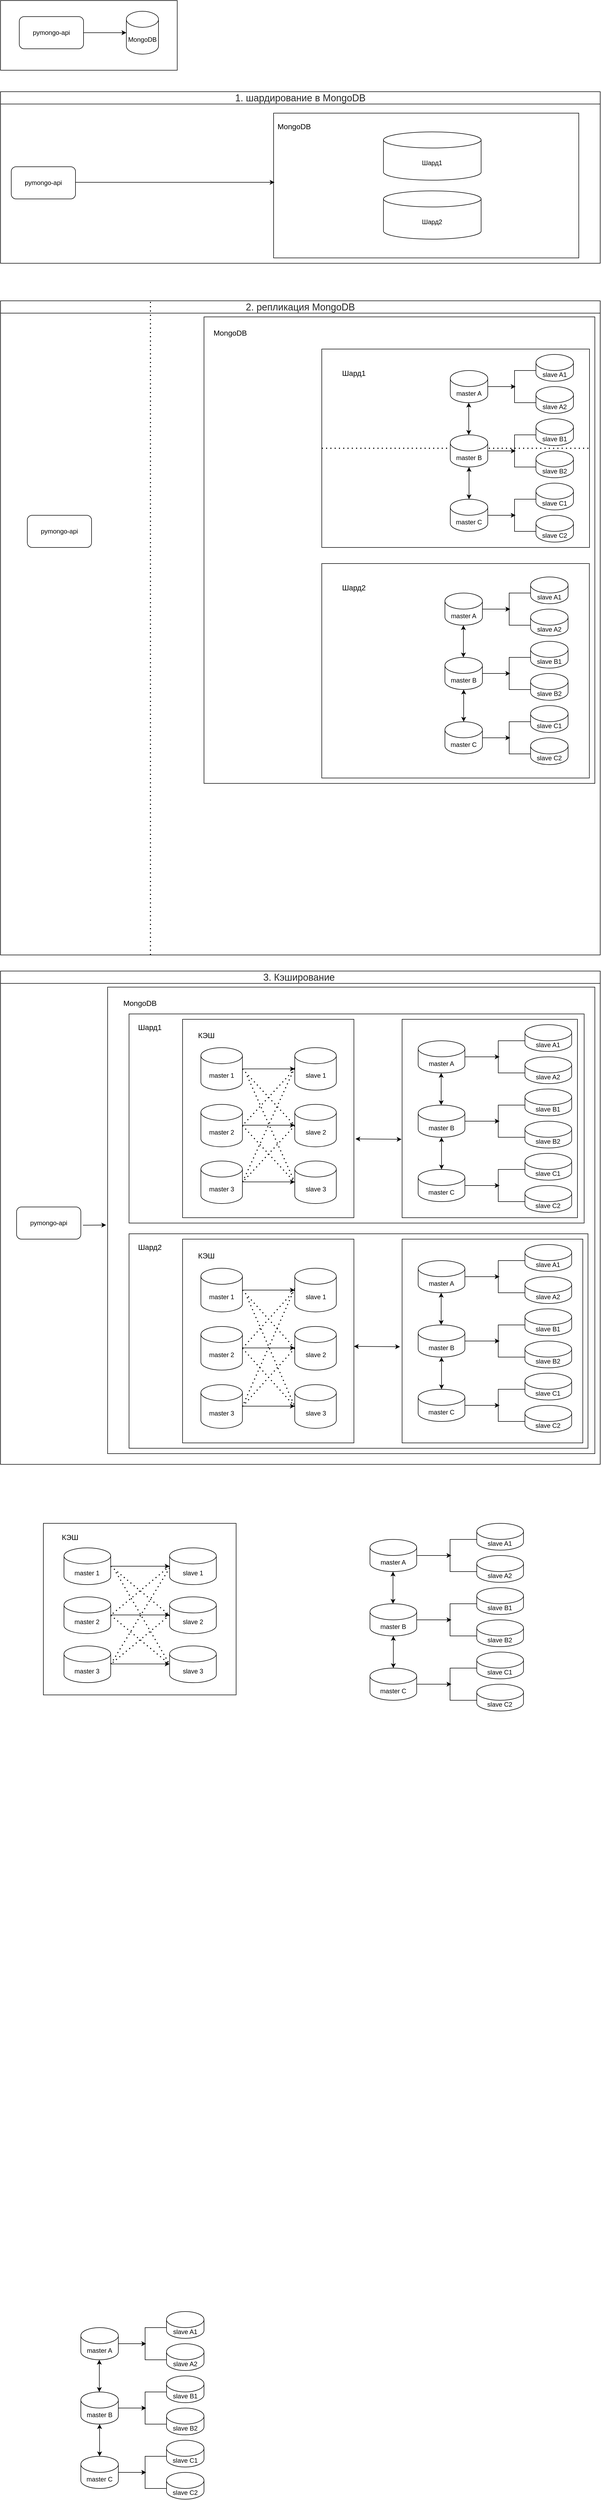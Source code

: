 <mxfile>
    <diagram name="Page-1" id="-H_mtQnk-PTXWXPvYvuk">
        <mxGraphModel dx="1626" dy="779" grid="1" gridSize="10" guides="1" tooltips="1" connect="1" arrows="1" fold="1" page="1" pageScale="1" pageWidth="1169" pageHeight="827" math="0" shadow="0">
            <root>
                <mxCell id="0"/>
                <mxCell id="1" parent="0"/>
                <mxCell id="5" value="" style="" vertex="1" parent="1">
                    <mxGeometry x="40" y="40" width="330" height="130" as="geometry">
                        <mxRectangle x="-200" y="40" width="50" height="40" as="alternateBounds"/>
                    </mxGeometry>
                </mxCell>
                <mxCell id="zA23MoTUsTF4_91t8viU-2" value="MongoDB" style="shape=cylinder3;whiteSpace=wrap;html=1;boundedLbl=1;backgroundOutline=1;size=15;" parent="5" vertex="1">
                    <mxGeometry x="235" y="20" width="60" height="80" as="geometry"/>
                </mxCell>
                <mxCell id="zA23MoTUsTF4_91t8viU-3" value="pymongo-api" style="rounded=1;whiteSpace=wrap;html=1;" parent="5" vertex="1">
                    <mxGeometry x="35" y="30" width="120" height="60" as="geometry"/>
                </mxCell>
                <mxCell id="zA23MoTUsTF4_91t8viU-4" style="edgeStyle=orthogonalEdgeStyle;rounded=0;orthogonalLoop=1;jettySize=auto;html=1;exitX=1;exitY=0.5;exitDx=0;exitDy=0;entryX=0;entryY=0.5;entryDx=0;entryDy=0;entryPerimeter=0;" parent="5" source="zA23MoTUsTF4_91t8viU-3" target="zA23MoTUsTF4_91t8viU-2" edge="1">
                    <mxGeometry relative="1" as="geometry"/>
                </mxCell>
                <mxCell id="41" value="&lt;span style=&quot;color: rgba(0, 0, 0, 0.85); font-family: &amp;quot;YS Text&amp;quot;, Arial, Helvetica, sans-serif; font-size: 18px; font-weight: 400; text-align: left; background-color: rgb(255, 255, 255);&quot;&gt;2. репликация MongoDB&lt;/span&gt;" style="swimlane;whiteSpace=wrap;html=1;fontSize=14;" vertex="1" parent="1">
                    <mxGeometry x="40" y="600" width="1120" height="1220" as="geometry">
                        <mxRectangle x="40" y="600" width="330" height="30" as="alternateBounds"/>
                    </mxGeometry>
                </mxCell>
                <mxCell id="42" value="pymongo-api" style="rounded=1;whiteSpace=wrap;html=1;" vertex="1" parent="41">
                    <mxGeometry x="50" y="400" width="120" height="60" as="geometry"/>
                </mxCell>
                <mxCell id="123" value="" style="" vertex="1" parent="41">
                    <mxGeometry x="380" y="30" width="730" height="870" as="geometry">
                        <mxRectangle x="260" y="10" width="50" height="40" as="alternateBounds"/>
                    </mxGeometry>
                </mxCell>
                <mxCell id="126" value="MongoDB" style="text;html=1;strokeColor=none;fillColor=none;align=center;verticalAlign=middle;whiteSpace=wrap;rounded=0;fontSize=14;" vertex="1" parent="123">
                    <mxGeometry x="9.73" y="10" width="77.87" height="40" as="geometry"/>
                </mxCell>
                <mxCell id="127" value="" style="endArrow=none;dashed=1;html=1;dashPattern=1 3;strokeWidth=2;fontSize=14;entryX=0.5;entryY=0;entryDx=0;entryDy=0;exitX=0.5;exitY=1;exitDx=0;exitDy=0;" edge="1" parent="123">
                    <mxGeometry width="50" height="50" relative="1" as="geometry">
                        <mxPoint x="-29.2" y="322.222" as="sourcePoint"/>
                        <mxPoint x="-29.2" y="322.222" as="targetPoint"/>
                    </mxGeometry>
                </mxCell>
                <mxCell id="45" value="" style="" vertex="1" collapsed="1" parent="123">
                    <mxGeometry x="220" y="60" width="500" height="370" as="geometry">
                        <mxRectangle x="480" y="680" width="200" height="200" as="alternateBounds"/>
                    </mxGeometry>
                </mxCell>
                <mxCell id="47" value="" style="endArrow=none;dashed=1;html=1;dashPattern=1 3;strokeWidth=2;fontSize=14;exitX=0;exitY=0.5;exitDx=0;exitDy=0;entryX=1;entryY=0.5;entryDx=0;entryDy=0;" edge="1" parent="123" source="45" target="45">
                    <mxGeometry width="50" height="50" relative="1" as="geometry">
                        <mxPoint x="170" y="-470" as="sourcePoint"/>
                        <mxPoint x="220" y="-520" as="targetPoint"/>
                    </mxGeometry>
                </mxCell>
                <mxCell id="100" value="" style="" vertex="1" collapsed="1" parent="123">
                    <mxGeometry x="220" y="460" width="499.73" height="400" as="geometry">
                        <mxRectangle x="480" y="680" width="200" height="200" as="alternateBounds"/>
                    </mxGeometry>
                </mxCell>
                <mxCell id="81" value="master A" style="shape=cylinder3;whiteSpace=wrap;html=1;boundedLbl=1;backgroundOutline=1;size=15;" vertex="1" parent="123">
                    <mxGeometry x="460" y="100" width="70" height="60" as="geometry"/>
                </mxCell>
                <mxCell id="82" value="master B" style="shape=cylinder3;whiteSpace=wrap;html=1;boundedLbl=1;backgroundOutline=1;size=15;" vertex="1" parent="123">
                    <mxGeometry x="460" y="220" width="70" height="60" as="geometry"/>
                </mxCell>
                <mxCell id="83" value="master C" style="shape=cylinder3;whiteSpace=wrap;html=1;boundedLbl=1;backgroundOutline=1;size=15;" vertex="1" parent="123">
                    <mxGeometry x="460" y="340" width="70" height="60" as="geometry"/>
                </mxCell>
                <mxCell id="84" value="" style="endArrow=classic;startArrow=classic;html=1;fontSize=14;entryX=0.5;entryY=1;entryDx=0;entryDy=0;entryPerimeter=0;" edge="1" parent="123" target="82">
                    <mxGeometry width="50" height="50" relative="1" as="geometry">
                        <mxPoint x="495" y="340" as="sourcePoint"/>
                        <mxPoint x="750" y="320" as="targetPoint"/>
                    </mxGeometry>
                </mxCell>
                <mxCell id="85" value="" style="endArrow=classic;startArrow=classic;html=1;fontSize=14;entryX=0.5;entryY=1;entryDx=0;entryDy=0;entryPerimeter=0;" edge="1" parent="123">
                    <mxGeometry width="50" height="50" relative="1" as="geometry">
                        <mxPoint x="494.5" y="220" as="sourcePoint"/>
                        <mxPoint x="494.5" y="160" as="targetPoint"/>
                    </mxGeometry>
                </mxCell>
                <mxCell id="86" value="slave A1" style="shape=cylinder3;whiteSpace=wrap;html=1;boundedLbl=1;backgroundOutline=1;size=15;" vertex="1" parent="123">
                    <mxGeometry x="620" y="70" width="70" height="50" as="geometry"/>
                </mxCell>
                <mxCell id="87" value="slave A2" style="shape=cylinder3;whiteSpace=wrap;html=1;boundedLbl=1;backgroundOutline=1;size=15;" vertex="1" parent="123">
                    <mxGeometry x="620" y="130" width="70" height="50" as="geometry"/>
                </mxCell>
                <mxCell id="88" value="" style="shape=partialRectangle;whiteSpace=wrap;html=1;bottom=1;right=1;left=1;top=0;fillColor=none;routingCenterX=-0.5;fontSize=14;direction=south;" vertex="1" parent="123">
                    <mxGeometry x="580" y="100" width="40" height="60" as="geometry"/>
                </mxCell>
                <mxCell id="89" value="" style="endArrow=classic;html=1;fontSize=14;exitX=1;exitY=0.5;exitDx=0;exitDy=0;exitPerimeter=0;entryX=0.5;entryY=0.95;entryDx=0;entryDy=0;entryPerimeter=0;" edge="1" parent="123" source="81" target="88">
                    <mxGeometry width="50" height="50" relative="1" as="geometry">
                        <mxPoint x="700" y="470" as="sourcePoint"/>
                        <mxPoint x="550" y="130" as="targetPoint"/>
                    </mxGeometry>
                </mxCell>
                <mxCell id="90" value="slave B1" style="shape=cylinder3;whiteSpace=wrap;html=1;boundedLbl=1;backgroundOutline=1;size=15;" vertex="1" parent="123">
                    <mxGeometry x="620" y="190" width="70" height="50" as="geometry"/>
                </mxCell>
                <mxCell id="91" value="slave B2" style="shape=cylinder3;whiteSpace=wrap;html=1;boundedLbl=1;backgroundOutline=1;size=15;" vertex="1" parent="123">
                    <mxGeometry x="620" y="250" width="70" height="50" as="geometry"/>
                </mxCell>
                <mxCell id="92" value="" style="shape=partialRectangle;whiteSpace=wrap;html=1;bottom=1;right=1;left=1;top=0;fillColor=none;routingCenterX=-0.5;fontSize=14;direction=south;" vertex="1" parent="123">
                    <mxGeometry x="580" y="220" width="40" height="60" as="geometry"/>
                </mxCell>
                <mxCell id="93" value="" style="endArrow=classic;html=1;fontSize=14;exitX=1;exitY=0.5;exitDx=0;exitDy=0;exitPerimeter=0;entryX=0.5;entryY=0.95;entryDx=0;entryDy=0;entryPerimeter=0;" edge="1" parent="123" target="92">
                    <mxGeometry width="50" height="50" relative="1" as="geometry">
                        <mxPoint x="530" y="250" as="sourcePoint"/>
                        <mxPoint x="550" y="250" as="targetPoint"/>
                    </mxGeometry>
                </mxCell>
                <mxCell id="94" value="slave C1" style="shape=cylinder3;whiteSpace=wrap;html=1;boundedLbl=1;backgroundOutline=1;size=15;" vertex="1" parent="123">
                    <mxGeometry x="620" y="310" width="70" height="50" as="geometry"/>
                </mxCell>
                <mxCell id="95" value="slave C2" style="shape=cylinder3;whiteSpace=wrap;html=1;boundedLbl=1;backgroundOutline=1;size=15;" vertex="1" parent="123">
                    <mxGeometry x="620" y="370" width="70" height="50" as="geometry"/>
                </mxCell>
                <mxCell id="96" value="" style="shape=partialRectangle;whiteSpace=wrap;html=1;bottom=1;right=1;left=1;top=0;fillColor=none;routingCenterX=-0.5;fontSize=14;direction=south;" vertex="1" parent="123">
                    <mxGeometry x="580" y="340" width="40" height="60" as="geometry"/>
                </mxCell>
                <mxCell id="97" value="" style="endArrow=classic;html=1;fontSize=14;exitX=1;exitY=0.5;exitDx=0;exitDy=0;exitPerimeter=0;entryX=0.5;entryY=0.95;entryDx=0;entryDy=0;entryPerimeter=0;" edge="1" parent="123" target="96">
                    <mxGeometry width="50" height="50" relative="1" as="geometry">
                        <mxPoint x="530" y="370" as="sourcePoint"/>
                        <mxPoint x="550" y="370" as="targetPoint"/>
                    </mxGeometry>
                </mxCell>
                <mxCell id="101" value="master A" style="shape=cylinder3;whiteSpace=wrap;html=1;boundedLbl=1;backgroundOutline=1;size=15;" vertex="1" parent="123">
                    <mxGeometry x="450" y="515" width="70" height="60" as="geometry"/>
                </mxCell>
                <mxCell id="109" value="" style="endArrow=classic;html=1;fontSize=14;exitX=1;exitY=0.5;exitDx=0;exitDy=0;exitPerimeter=0;entryX=0.5;entryY=0.95;entryDx=0;entryDy=0;entryPerimeter=0;" edge="1" parent="123" source="101" target="108">
                    <mxGeometry width="50" height="50" relative="1" as="geometry">
                        <mxPoint x="690" y="885" as="sourcePoint"/>
                        <mxPoint x="540" y="545" as="targetPoint"/>
                    </mxGeometry>
                </mxCell>
                <mxCell id="102" value="master B" style="shape=cylinder3;whiteSpace=wrap;html=1;boundedLbl=1;backgroundOutline=1;size=15;" vertex="1" parent="123">
                    <mxGeometry x="450" y="635" width="70" height="60" as="geometry"/>
                </mxCell>
                <mxCell id="103" value="master C" style="shape=cylinder3;whiteSpace=wrap;html=1;boundedLbl=1;backgroundOutline=1;size=15;" vertex="1" parent="123">
                    <mxGeometry x="450" y="755" width="70" height="60" as="geometry"/>
                </mxCell>
                <mxCell id="104" value="" style="endArrow=classic;startArrow=classic;html=1;fontSize=14;entryX=0.5;entryY=1;entryDx=0;entryDy=0;entryPerimeter=0;" edge="1" parent="123" target="102">
                    <mxGeometry width="50" height="50" relative="1" as="geometry">
                        <mxPoint x="485" y="755" as="sourcePoint"/>
                        <mxPoint x="740" y="735" as="targetPoint"/>
                    </mxGeometry>
                </mxCell>
                <mxCell id="105" value="" style="endArrow=classic;startArrow=classic;html=1;fontSize=14;entryX=0.5;entryY=1;entryDx=0;entryDy=0;entryPerimeter=0;" edge="1" parent="123">
                    <mxGeometry width="50" height="50" relative="1" as="geometry">
                        <mxPoint x="484.5" y="635" as="sourcePoint"/>
                        <mxPoint x="484.5" y="575" as="targetPoint"/>
                    </mxGeometry>
                </mxCell>
                <mxCell id="106" value="slave A1" style="shape=cylinder3;whiteSpace=wrap;html=1;boundedLbl=1;backgroundOutline=1;size=15;" vertex="1" parent="123">
                    <mxGeometry x="610" y="485" width="70" height="50" as="geometry"/>
                </mxCell>
                <mxCell id="107" value="slave A2" style="shape=cylinder3;whiteSpace=wrap;html=1;boundedLbl=1;backgroundOutline=1;size=15;" vertex="1" parent="123">
                    <mxGeometry x="610" y="545" width="70" height="50" as="geometry"/>
                </mxCell>
                <mxCell id="108" value="" style="shape=partialRectangle;whiteSpace=wrap;html=1;bottom=1;right=1;left=1;top=0;fillColor=none;routingCenterX=-0.5;fontSize=14;direction=south;" vertex="1" parent="123">
                    <mxGeometry x="570" y="515" width="40" height="60" as="geometry"/>
                </mxCell>
                <mxCell id="110" value="slave B1" style="shape=cylinder3;whiteSpace=wrap;html=1;boundedLbl=1;backgroundOutline=1;size=15;" vertex="1" parent="123">
                    <mxGeometry x="610" y="605" width="70" height="50" as="geometry"/>
                </mxCell>
                <mxCell id="111" value="slave B2" style="shape=cylinder3;whiteSpace=wrap;html=1;boundedLbl=1;backgroundOutline=1;size=15;" vertex="1" parent="123">
                    <mxGeometry x="610" y="665" width="70" height="50" as="geometry"/>
                </mxCell>
                <mxCell id="112" value="" style="shape=partialRectangle;whiteSpace=wrap;html=1;bottom=1;right=1;left=1;top=0;fillColor=none;routingCenterX=-0.5;fontSize=14;direction=south;" vertex="1" parent="123">
                    <mxGeometry x="570" y="635" width="40" height="60" as="geometry"/>
                </mxCell>
                <mxCell id="113" value="" style="endArrow=classic;html=1;fontSize=14;exitX=1;exitY=0.5;exitDx=0;exitDy=0;exitPerimeter=0;entryX=0.5;entryY=0.95;entryDx=0;entryDy=0;entryPerimeter=0;" edge="1" parent="123" target="112">
                    <mxGeometry width="50" height="50" relative="1" as="geometry">
                        <mxPoint x="520" y="665" as="sourcePoint"/>
                        <mxPoint x="540" y="665" as="targetPoint"/>
                    </mxGeometry>
                </mxCell>
                <mxCell id="114" value="slave C1" style="shape=cylinder3;whiteSpace=wrap;html=1;boundedLbl=1;backgroundOutline=1;size=15;" vertex="1" parent="123">
                    <mxGeometry x="610" y="725" width="70" height="50" as="geometry"/>
                </mxCell>
                <mxCell id="115" value="slave C2" style="shape=cylinder3;whiteSpace=wrap;html=1;boundedLbl=1;backgroundOutline=1;size=15;" vertex="1" parent="123">
                    <mxGeometry x="610" y="785" width="70" height="50" as="geometry"/>
                </mxCell>
                <mxCell id="116" value="" style="shape=partialRectangle;whiteSpace=wrap;html=1;bottom=1;right=1;left=1;top=0;fillColor=none;routingCenterX=-0.5;fontSize=14;direction=south;" vertex="1" parent="123">
                    <mxGeometry x="570" y="755" width="40" height="60" as="geometry"/>
                </mxCell>
                <mxCell id="117" value="" style="endArrow=classic;html=1;fontSize=14;exitX=1;exitY=0.5;exitDx=0;exitDy=0;exitPerimeter=0;entryX=0.5;entryY=0.95;entryDx=0;entryDy=0;entryPerimeter=0;" edge="1" parent="123" target="116">
                    <mxGeometry width="50" height="50" relative="1" as="geometry">
                        <mxPoint x="520" y="785" as="sourcePoint"/>
                        <mxPoint x="540" y="785" as="targetPoint"/>
                    </mxGeometry>
                </mxCell>
                <mxCell id="118" value="Шард2" style="text;html=1;strokeColor=none;fillColor=none;align=center;verticalAlign=middle;whiteSpace=wrap;rounded=0;fontSize=14;" vertex="1" parent="123">
                    <mxGeometry x="240" y="490" width="80" height="30" as="geometry"/>
                </mxCell>
                <mxCell id="98" value="Шард1" style="text;html=1;strokeColor=none;fillColor=none;align=center;verticalAlign=middle;whiteSpace=wrap;rounded=0;fontSize=14;" vertex="1" parent="123">
                    <mxGeometry x="240" y="90" width="80" height="30" as="geometry"/>
                </mxCell>
                <mxCell id="43" value="" style="endArrow=none;dashed=1;html=1;dashPattern=1 3;strokeWidth=2;fontSize=14;exitX=0.25;exitY=1;exitDx=0;exitDy=0;entryX=0.25;entryY=0;entryDx=0;entryDy=0;" edge="1" parent="1" source="41" target="41">
                    <mxGeometry width="50" height="50" relative="1" as="geometry">
                        <mxPoint x="560" y="610" as="sourcePoint"/>
                        <mxPoint x="610" y="560" as="targetPoint"/>
                    </mxGeometry>
                </mxCell>
                <mxCell id="48" value="master A" style="shape=cylinder3;whiteSpace=wrap;html=1;boundedLbl=1;backgroundOutline=1;size=15;" vertex="1" parent="1">
                    <mxGeometry x="190" y="4380" width="70" height="60" as="geometry"/>
                </mxCell>
                <mxCell id="49" value="master B" style="shape=cylinder3;whiteSpace=wrap;html=1;boundedLbl=1;backgroundOutline=1;size=15;" vertex="1" parent="1">
                    <mxGeometry x="190" y="4500" width="70" height="60" as="geometry"/>
                </mxCell>
                <mxCell id="50" value="master C" style="shape=cylinder3;whiteSpace=wrap;html=1;boundedLbl=1;backgroundOutline=1;size=15;" vertex="1" parent="1">
                    <mxGeometry x="190" y="4620" width="70" height="60" as="geometry"/>
                </mxCell>
                <mxCell id="51" value="" style="endArrow=classic;startArrow=classic;html=1;fontSize=14;entryX=0.5;entryY=1;entryDx=0;entryDy=0;entryPerimeter=0;" edge="1" parent="1" target="49">
                    <mxGeometry width="50" height="50" relative="1" as="geometry">
                        <mxPoint x="225" y="4620" as="sourcePoint"/>
                        <mxPoint x="480" y="4600" as="targetPoint"/>
                    </mxGeometry>
                </mxCell>
                <mxCell id="54" value="" style="endArrow=classic;startArrow=classic;html=1;fontSize=14;entryX=0.5;entryY=1;entryDx=0;entryDy=0;entryPerimeter=0;" edge="1" parent="1">
                    <mxGeometry width="50" height="50" relative="1" as="geometry">
                        <mxPoint x="224.5" y="4500" as="sourcePoint"/>
                        <mxPoint x="224.5" y="4440" as="targetPoint"/>
                    </mxGeometry>
                </mxCell>
                <mxCell id="55" value="slave A1" style="shape=cylinder3;whiteSpace=wrap;html=1;boundedLbl=1;backgroundOutline=1;size=15;" vertex="1" parent="1">
                    <mxGeometry x="350" y="4350" width="70" height="50" as="geometry"/>
                </mxCell>
                <mxCell id="57" value="slave A2" style="shape=cylinder3;whiteSpace=wrap;html=1;boundedLbl=1;backgroundOutline=1;size=15;" vertex="1" parent="1">
                    <mxGeometry x="350" y="4410" width="70" height="50" as="geometry"/>
                </mxCell>
                <mxCell id="65" value="" style="shape=partialRectangle;whiteSpace=wrap;html=1;bottom=1;right=1;left=1;top=0;fillColor=none;routingCenterX=-0.5;fontSize=14;direction=south;" vertex="1" parent="1">
                    <mxGeometry x="310" y="4380" width="40" height="60" as="geometry"/>
                </mxCell>
                <mxCell id="66" value="" style="endArrow=classic;html=1;fontSize=14;exitX=1;exitY=0.5;exitDx=0;exitDy=0;exitPerimeter=0;entryX=0.5;entryY=0.95;entryDx=0;entryDy=0;entryPerimeter=0;" edge="1" parent="1" source="48" target="65">
                    <mxGeometry width="50" height="50" relative="1" as="geometry">
                        <mxPoint x="430" y="4750" as="sourcePoint"/>
                        <mxPoint x="280" y="4410" as="targetPoint"/>
                    </mxGeometry>
                </mxCell>
                <mxCell id="73" value="slave B1" style="shape=cylinder3;whiteSpace=wrap;html=1;boundedLbl=1;backgroundOutline=1;size=15;" vertex="1" parent="1">
                    <mxGeometry x="350" y="4470" width="70" height="50" as="geometry"/>
                </mxCell>
                <mxCell id="74" value="slave B2" style="shape=cylinder3;whiteSpace=wrap;html=1;boundedLbl=1;backgroundOutline=1;size=15;" vertex="1" parent="1">
                    <mxGeometry x="350" y="4530" width="70" height="50" as="geometry"/>
                </mxCell>
                <mxCell id="75" value="" style="shape=partialRectangle;whiteSpace=wrap;html=1;bottom=1;right=1;left=1;top=0;fillColor=none;routingCenterX=-0.5;fontSize=14;direction=south;" vertex="1" parent="1">
                    <mxGeometry x="310" y="4500" width="40" height="60" as="geometry"/>
                </mxCell>
                <mxCell id="76" value="" style="endArrow=classic;html=1;fontSize=14;exitX=1;exitY=0.5;exitDx=0;exitDy=0;exitPerimeter=0;entryX=0.5;entryY=0.95;entryDx=0;entryDy=0;entryPerimeter=0;" edge="1" parent="1" target="75">
                    <mxGeometry width="50" height="50" relative="1" as="geometry">
                        <mxPoint x="260" y="4530" as="sourcePoint"/>
                        <mxPoint x="280" y="4530" as="targetPoint"/>
                    </mxGeometry>
                </mxCell>
                <mxCell id="77" value="slave C1" style="shape=cylinder3;whiteSpace=wrap;html=1;boundedLbl=1;backgroundOutline=1;size=15;" vertex="1" parent="1">
                    <mxGeometry x="350" y="4590" width="70" height="50" as="geometry"/>
                </mxCell>
                <mxCell id="78" value="slave C2" style="shape=cylinder3;whiteSpace=wrap;html=1;boundedLbl=1;backgroundOutline=1;size=15;" vertex="1" parent="1">
                    <mxGeometry x="350" y="4650" width="70" height="50" as="geometry"/>
                </mxCell>
                <mxCell id="79" value="" style="shape=partialRectangle;whiteSpace=wrap;html=1;bottom=1;right=1;left=1;top=0;fillColor=none;routingCenterX=-0.5;fontSize=14;direction=south;" vertex="1" parent="1">
                    <mxGeometry x="310" y="4620" width="40" height="60" as="geometry"/>
                </mxCell>
                <mxCell id="80" value="" style="endArrow=classic;html=1;fontSize=14;exitX=1;exitY=0.5;exitDx=0;exitDy=0;exitPerimeter=0;entryX=0.5;entryY=0.95;entryDx=0;entryDy=0;entryPerimeter=0;" edge="1" parent="1" target="79">
                    <mxGeometry width="50" height="50" relative="1" as="geometry">
                        <mxPoint x="260" y="4650" as="sourcePoint"/>
                        <mxPoint x="280" y="4650" as="targetPoint"/>
                    </mxGeometry>
                </mxCell>
                <mxCell id="121" value="&lt;span style=&quot;color: rgba(0, 0, 0, 0.85); font-family: &amp;quot;YS Text&amp;quot;, Arial, Helvetica, sans-serif; font-weight: 400; text-align: left; background-color: rgb(255, 255, 255);&quot;&gt;&lt;font style=&quot;font-size: 18px;&quot;&gt;1. шардирование в MongoDB&lt;/font&gt;&lt;/span&gt;" style="swimlane;whiteSpace=wrap;html=1;fontSize=14;" vertex="1" parent="1">
                    <mxGeometry x="40" y="210" width="1120" height="320" as="geometry">
                        <mxRectangle x="40" y="210" width="280" height="40" as="alternateBounds"/>
                    </mxGeometry>
                </mxCell>
                <mxCell id="120" value="" style="" vertex="1" parent="121">
                    <mxGeometry x="510" y="40" width="570" height="270" as="geometry">
                        <mxRectangle x="260" y="10" width="50" height="40" as="alternateBounds"/>
                    </mxGeometry>
                </mxCell>
                <mxCell id="27" value="Шард1" style="shape=cylinder3;whiteSpace=wrap;html=1;boundedLbl=1;backgroundOutline=1;size=15;" vertex="1" parent="120">
                    <mxGeometry x="205.2" y="35" width="182.4" height="90" as="geometry"/>
                </mxCell>
                <mxCell id="31" value="Шард2" style="shape=cylinder3;whiteSpace=wrap;html=1;boundedLbl=1;backgroundOutline=1;size=15;" vertex="1" parent="120">
                    <mxGeometry x="205.2" y="145" width="182.4" height="90" as="geometry"/>
                </mxCell>
                <mxCell id="39" value="MongoDB" style="text;html=1;strokeColor=none;fillColor=none;align=center;verticalAlign=middle;whiteSpace=wrap;rounded=0;fontSize=14;" vertex="1" parent="120">
                    <mxGeometry x="7.6" y="10" width="60.8" height="30" as="geometry"/>
                </mxCell>
                <mxCell id="38" value="" style="endArrow=none;dashed=1;html=1;dashPattern=1 3;strokeWidth=2;fontSize=14;entryX=0.5;entryY=0;entryDx=0;entryDy=0;exitX=0.5;exitY=1;exitDx=0;exitDy=0;" edge="1" parent="120">
                    <mxGeometry width="50" height="50" relative="1" as="geometry">
                        <mxPoint x="-22.8" y="100" as="sourcePoint"/>
                        <mxPoint x="-22.8" y="100" as="targetPoint"/>
                    </mxGeometry>
                </mxCell>
                <mxCell id="24" value="pymongo-api" style="rounded=1;whiteSpace=wrap;html=1;" vertex="1" parent="121">
                    <mxGeometry x="20" y="140" width="120" height="60" as="geometry"/>
                </mxCell>
                <mxCell id="36" value="" style="edgeStyle=none;html=1;entryX=0.003;entryY=0.478;entryDx=0;entryDy=0;entryPerimeter=0;" edge="1" parent="121" target="120">
                    <mxGeometry relative="1" as="geometry">
                        <mxPoint x="140" y="169" as="sourcePoint"/>
                        <mxPoint x="-60" y="220" as="targetPoint"/>
                    </mxGeometry>
                </mxCell>
                <mxCell id="910AtOY65dqWxyU9QAo8-127" value="&lt;span style=&quot;color: rgba(0, 0, 0, 0.85); font-family: &amp;quot;YS Text&amp;quot;, Arial, Helvetica, sans-serif; font-size: 18px; font-weight: 400; text-align: left; background-color: rgb(255, 255, 255);&quot;&gt;3. К&lt;/span&gt;&lt;span style=&quot;color: rgba(0, 0, 0, 0.85); font-family: &amp;quot;YS Text&amp;quot;, Arial, Helvetica, sans-serif; font-size: 18px; font-weight: 400; text-align: left; background-color: rgb(255, 255, 255);&quot;&gt;эширование&amp;nbsp;&lt;/span&gt;" style="swimlane;whiteSpace=wrap;html=1;fontSize=14;" vertex="1" parent="1">
                    <mxGeometry x="40" y="1850" width="1120" height="920" as="geometry">
                        <mxRectangle x="40" y="1850" width="330" height="30" as="alternateBounds"/>
                    </mxGeometry>
                </mxCell>
                <mxCell id="910AtOY65dqWxyU9QAo8-128" value="pymongo-api" style="rounded=1;whiteSpace=wrap;html=1;" vertex="1" parent="910AtOY65dqWxyU9QAo8-127">
                    <mxGeometry x="30" y="440" width="120" height="60" as="geometry"/>
                </mxCell>
                <mxCell id="910AtOY65dqWxyU9QAo8-129" value="" style="" vertex="1" parent="910AtOY65dqWxyU9QAo8-127">
                    <mxGeometry x="200" y="30" width="910" height="870" as="geometry">
                        <mxRectangle x="260" y="10" width="50" height="40" as="alternateBounds"/>
                    </mxGeometry>
                </mxCell>
                <mxCell id="910AtOY65dqWxyU9QAo8-130" value="MongoDB" style="text;html=1;strokeColor=none;fillColor=none;align=center;verticalAlign=middle;whiteSpace=wrap;rounded=0;fontSize=14;" vertex="1" parent="910AtOY65dqWxyU9QAo8-129">
                    <mxGeometry x="12.129" y="10" width="97.071" height="40" as="geometry"/>
                </mxCell>
                <mxCell id="910AtOY65dqWxyU9QAo8-133" value="" style="endArrow=none;dashed=1;html=1;dashPattern=1 3;strokeWidth=2;fontSize=14;exitX=0;exitY=0.5;exitDx=0;exitDy=0;entryX=1;entryY=0.5;entryDx=0;entryDy=0;" edge="1" parent="910AtOY65dqWxyU9QAo8-129" source="910AtOY65dqWxyU9QAo8-132" target="910AtOY65dqWxyU9QAo8-132">
                    <mxGeometry width="50" height="50" relative="1" as="geometry">
                        <mxPoint x="211.918" y="-470" as="sourcePoint"/>
                        <mxPoint x="274.247" y="-520" as="targetPoint"/>
                    </mxGeometry>
                </mxCell>
                <mxCell id="910AtOY65dqWxyU9QAo8-134" value="" style="" vertex="1" collapsed="1" parent="910AtOY65dqWxyU9QAo8-129">
                    <mxGeometry x="40" y="460" width="857.2" height="400" as="geometry">
                        <mxRectangle x="480" y="680" width="200" height="200" as="alternateBounds"/>
                    </mxGeometry>
                </mxCell>
                <mxCell id="910AtOY65dqWxyU9QAo8-189" value="" style="" vertex="1" collapsed="1" parent="910AtOY65dqWxyU9QAo8-129">
                    <mxGeometry x="40" y="50" width="850" height="390" as="geometry">
                        <mxRectangle x="480" y="680" width="200" height="200" as="alternateBounds"/>
                    </mxGeometry>
                </mxCell>
                <mxCell id="910AtOY65dqWxyU9QAo8-132" value="" style="" vertex="1" collapsed="1" parent="910AtOY65dqWxyU9QAo8-129">
                    <mxGeometry x="550" y="60" width="327.53" height="370" as="geometry">
                        <mxRectangle x="480" y="680" width="200" height="200" as="alternateBounds"/>
                    </mxGeometry>
                </mxCell>
                <mxCell id="910AtOY65dqWxyU9QAo8-208" value="master A" style="shape=cylinder3;whiteSpace=wrap;html=1;boundedLbl=1;backgroundOutline=1;size=15;" vertex="1" parent="910AtOY65dqWxyU9QAo8-129">
                    <mxGeometry x="579.999" y="100" width="87.26" height="60" as="geometry"/>
                </mxCell>
                <mxCell id="910AtOY65dqWxyU9QAo8-209" value="" style="endArrow=classic;html=1;fontSize=14;exitX=1;exitY=0.5;exitDx=0;exitDy=0;exitPerimeter=0;entryX=0.5;entryY=0.95;entryDx=0;entryDy=0;entryPerimeter=0;" edge="1" parent="910AtOY65dqWxyU9QAo8-129" source="910AtOY65dqWxyU9QAo8-208" target="910AtOY65dqWxyU9QAo8-216">
                    <mxGeometry width="50" height="50" relative="1" as="geometry">
                        <mxPoint x="639.177" y="-1400" as="sourcePoint"/>
                        <mxPoint x="452.191" y="-1740" as="targetPoint"/>
                    </mxGeometry>
                </mxCell>
                <mxCell id="910AtOY65dqWxyU9QAo8-210" value="master B" style="shape=cylinder3;whiteSpace=wrap;html=1;boundedLbl=1;backgroundOutline=1;size=15;" vertex="1" parent="910AtOY65dqWxyU9QAo8-129">
                    <mxGeometry x="579.999" y="220" width="87.26" height="60" as="geometry"/>
                </mxCell>
                <mxCell id="910AtOY65dqWxyU9QAo8-211" value="master C" style="shape=cylinder3;whiteSpace=wrap;html=1;boundedLbl=1;backgroundOutline=1;size=15;" vertex="1" parent="910AtOY65dqWxyU9QAo8-129">
                    <mxGeometry x="579.999" y="340" width="87.26" height="60" as="geometry"/>
                </mxCell>
                <mxCell id="910AtOY65dqWxyU9QAo8-212" value="" style="endArrow=classic;startArrow=classic;html=1;fontSize=14;entryX=0.5;entryY=1;entryDx=0;entryDy=0;entryPerimeter=0;" edge="1" parent="910AtOY65dqWxyU9QAo8-129" target="910AtOY65dqWxyU9QAo8-210">
                    <mxGeometry width="50" height="50" relative="1" as="geometry">
                        <mxPoint x="623.629" y="340" as="sourcePoint"/>
                        <mxPoint x="701.506" y="-1550" as="targetPoint"/>
                    </mxGeometry>
                </mxCell>
                <mxCell id="910AtOY65dqWxyU9QAo8-213" value="" style="endArrow=classic;startArrow=classic;html=1;fontSize=14;entryX=0.5;entryY=1;entryDx=0;entryDy=0;entryPerimeter=0;" edge="1" parent="910AtOY65dqWxyU9QAo8-129">
                    <mxGeometry width="50" height="50" relative="1" as="geometry">
                        <mxPoint x="623.006" y="220" as="sourcePoint"/>
                        <mxPoint x="623.006" y="160" as="targetPoint"/>
                    </mxGeometry>
                </mxCell>
                <mxCell id="910AtOY65dqWxyU9QAo8-214" value="slave A1" style="shape=cylinder3;whiteSpace=wrap;html=1;boundedLbl=1;backgroundOutline=1;size=15;" vertex="1" parent="910AtOY65dqWxyU9QAo8-129">
                    <mxGeometry x="779.451" y="70" width="87.26" height="50" as="geometry"/>
                </mxCell>
                <mxCell id="910AtOY65dqWxyU9QAo8-215" value="slave A2" style="shape=cylinder3;whiteSpace=wrap;html=1;boundedLbl=1;backgroundOutline=1;size=15;" vertex="1" parent="910AtOY65dqWxyU9QAo8-129">
                    <mxGeometry x="779.451" y="130" width="87.26" height="50" as="geometry"/>
                </mxCell>
                <mxCell id="910AtOY65dqWxyU9QAo8-216" value="" style="shape=partialRectangle;whiteSpace=wrap;html=1;bottom=1;right=1;left=1;top=0;fillColor=none;routingCenterX=-0.5;fontSize=14;direction=south;" vertex="1" parent="910AtOY65dqWxyU9QAo8-129">
                    <mxGeometry x="729.588" y="100" width="49.863" height="60" as="geometry"/>
                </mxCell>
                <mxCell id="910AtOY65dqWxyU9QAo8-217" value="slave B1" style="shape=cylinder3;whiteSpace=wrap;html=1;boundedLbl=1;backgroundOutline=1;size=15;" vertex="1" parent="910AtOY65dqWxyU9QAo8-129">
                    <mxGeometry x="779.451" y="190" width="87.26" height="50" as="geometry"/>
                </mxCell>
                <mxCell id="910AtOY65dqWxyU9QAo8-218" value="slave B2" style="shape=cylinder3;whiteSpace=wrap;html=1;boundedLbl=1;backgroundOutline=1;size=15;" vertex="1" parent="910AtOY65dqWxyU9QAo8-129">
                    <mxGeometry x="779.451" y="250" width="87.26" height="50" as="geometry"/>
                </mxCell>
                <mxCell id="910AtOY65dqWxyU9QAo8-219" value="" style="shape=partialRectangle;whiteSpace=wrap;html=1;bottom=1;right=1;left=1;top=0;fillColor=none;routingCenterX=-0.5;fontSize=14;direction=south;" vertex="1" parent="910AtOY65dqWxyU9QAo8-129">
                    <mxGeometry x="729.588" y="220" width="49.863" height="60" as="geometry"/>
                </mxCell>
                <mxCell id="910AtOY65dqWxyU9QAo8-220" value="" style="endArrow=classic;html=1;fontSize=14;exitX=1;exitY=0.5;exitDx=0;exitDy=0;exitPerimeter=0;entryX=0.5;entryY=0.95;entryDx=0;entryDy=0;entryPerimeter=0;" edge="1" parent="910AtOY65dqWxyU9QAo8-129" target="910AtOY65dqWxyU9QAo8-219">
                    <mxGeometry width="50" height="50" relative="1" as="geometry">
                        <mxPoint x="667.259" y="250" as="sourcePoint"/>
                        <mxPoint x="452.191" y="-1620" as="targetPoint"/>
                    </mxGeometry>
                </mxCell>
                <mxCell id="910AtOY65dqWxyU9QAo8-221" value="slave C1" style="shape=cylinder3;whiteSpace=wrap;html=1;boundedLbl=1;backgroundOutline=1;size=15;" vertex="1" parent="910AtOY65dqWxyU9QAo8-129">
                    <mxGeometry x="779.451" y="310" width="87.26" height="50" as="geometry"/>
                </mxCell>
                <mxCell id="910AtOY65dqWxyU9QAo8-222" value="slave C2" style="shape=cylinder3;whiteSpace=wrap;html=1;boundedLbl=1;backgroundOutline=1;size=15;" vertex="1" parent="910AtOY65dqWxyU9QAo8-129">
                    <mxGeometry x="779.451" y="370" width="87.26" height="50" as="geometry"/>
                </mxCell>
                <mxCell id="910AtOY65dqWxyU9QAo8-223" value="" style="shape=partialRectangle;whiteSpace=wrap;html=1;bottom=1;right=1;left=1;top=0;fillColor=none;routingCenterX=-0.5;fontSize=14;direction=south;" vertex="1" parent="910AtOY65dqWxyU9QAo8-129">
                    <mxGeometry x="729.588" y="340" width="49.863" height="60" as="geometry"/>
                </mxCell>
                <mxCell id="910AtOY65dqWxyU9QAo8-224" value="" style="endArrow=classic;html=1;fontSize=14;exitX=1;exitY=0.5;exitDx=0;exitDy=0;exitPerimeter=0;entryX=0.5;entryY=0.95;entryDx=0;entryDy=0;entryPerimeter=0;" edge="1" parent="910AtOY65dqWxyU9QAo8-129" target="910AtOY65dqWxyU9QAo8-223">
                    <mxGeometry width="50" height="50" relative="1" as="geometry">
                        <mxPoint x="667.259" y="370" as="sourcePoint"/>
                        <mxPoint x="452.191" y="-1500" as="targetPoint"/>
                    </mxGeometry>
                </mxCell>
                <mxCell id="910AtOY65dqWxyU9QAo8-228" value="" style="" vertex="1" collapsed="1" parent="910AtOY65dqWxyU9QAo8-129">
                    <mxGeometry x="550" y="470" width="337.53" height="380" as="geometry">
                        <mxRectangle x="480" y="680" width="200" height="200" as="alternateBounds"/>
                    </mxGeometry>
                </mxCell>
                <mxCell id="910AtOY65dqWxyU9QAo8-229" value="" style="endArrow=none;dashed=1;html=1;dashPattern=1 3;strokeWidth=2;fontSize=14;exitX=0;exitY=0.5;exitDx=0;exitDy=0;entryX=1;entryY=0.5;entryDx=0;entryDy=0;" edge="1" parent="910AtOY65dqWxyU9QAo8-129">
                    <mxGeometry width="50" height="50" relative="1" as="geometry">
                        <mxPoint x="698.765" y="655" as="sourcePoint"/>
                        <mxPoint x="698.765" y="655" as="targetPoint"/>
                    </mxGeometry>
                </mxCell>
                <mxCell id="910AtOY65dqWxyU9QAo8-230" value="master A" style="shape=cylinder3;whiteSpace=wrap;html=1;boundedLbl=1;backgroundOutline=1;size=15;" vertex="1" parent="910AtOY65dqWxyU9QAo8-129">
                    <mxGeometry x="579.999" y="510" width="87.26" height="60" as="geometry"/>
                </mxCell>
                <mxCell id="910AtOY65dqWxyU9QAo8-231" value="" style="endArrow=classic;html=1;fontSize=14;exitX=1;exitY=0.5;exitDx=0;exitDy=0;exitPerimeter=0;entryX=0.5;entryY=0.95;entryDx=0;entryDy=0;entryPerimeter=0;" edge="1" parent="910AtOY65dqWxyU9QAo8-129" source="910AtOY65dqWxyU9QAo8-230" target="910AtOY65dqWxyU9QAo8-238">
                    <mxGeometry width="50" height="50" relative="1" as="geometry">
                        <mxPoint x="399.177" y="-2870" as="sourcePoint"/>
                        <mxPoint x="212.191" y="-3210" as="targetPoint"/>
                    </mxGeometry>
                </mxCell>
                <mxCell id="910AtOY65dqWxyU9QAo8-232" value="master B" style="shape=cylinder3;whiteSpace=wrap;html=1;boundedLbl=1;backgroundOutline=1;size=15;" vertex="1" parent="910AtOY65dqWxyU9QAo8-129">
                    <mxGeometry x="579.999" y="630" width="87.26" height="60" as="geometry"/>
                </mxCell>
                <mxCell id="910AtOY65dqWxyU9QAo8-233" value="master C" style="shape=cylinder3;whiteSpace=wrap;html=1;boundedLbl=1;backgroundOutline=1;size=15;" vertex="1" parent="910AtOY65dqWxyU9QAo8-129">
                    <mxGeometry x="579.999" y="750" width="87.26" height="60" as="geometry"/>
                </mxCell>
                <mxCell id="910AtOY65dqWxyU9QAo8-234" value="" style="endArrow=classic;startArrow=classic;html=1;fontSize=14;entryX=0.5;entryY=1;entryDx=0;entryDy=0;entryPerimeter=0;" edge="1" parent="910AtOY65dqWxyU9QAo8-129" target="910AtOY65dqWxyU9QAo8-232">
                    <mxGeometry width="50" height="50" relative="1" as="geometry">
                        <mxPoint x="623.629" y="750" as="sourcePoint"/>
                        <mxPoint x="461.506" y="-3020" as="targetPoint"/>
                    </mxGeometry>
                </mxCell>
                <mxCell id="910AtOY65dqWxyU9QAo8-235" value="" style="endArrow=classic;startArrow=classic;html=1;fontSize=14;entryX=0.5;entryY=1;entryDx=0;entryDy=0;entryPerimeter=0;" edge="1" parent="910AtOY65dqWxyU9QAo8-129">
                    <mxGeometry width="50" height="50" relative="1" as="geometry">
                        <mxPoint x="623.006" y="630" as="sourcePoint"/>
                        <mxPoint x="623.006" y="570" as="targetPoint"/>
                    </mxGeometry>
                </mxCell>
                <mxCell id="910AtOY65dqWxyU9QAo8-236" value="slave A1" style="shape=cylinder3;whiteSpace=wrap;html=1;boundedLbl=1;backgroundOutline=1;size=15;" vertex="1" parent="910AtOY65dqWxyU9QAo8-129">
                    <mxGeometry x="779.451" y="480" width="87.26" height="50" as="geometry"/>
                </mxCell>
                <mxCell id="910AtOY65dqWxyU9QAo8-237" value="slave A2" style="shape=cylinder3;whiteSpace=wrap;html=1;boundedLbl=1;backgroundOutline=1;size=15;" vertex="1" parent="910AtOY65dqWxyU9QAo8-129">
                    <mxGeometry x="779.451" y="540" width="87.26" height="50" as="geometry"/>
                </mxCell>
                <mxCell id="910AtOY65dqWxyU9QAo8-238" value="" style="shape=partialRectangle;whiteSpace=wrap;html=1;bottom=1;right=1;left=1;top=0;fillColor=none;routingCenterX=-0.5;fontSize=14;direction=south;" vertex="1" parent="910AtOY65dqWxyU9QAo8-129">
                    <mxGeometry x="729.588" y="510" width="49.863" height="60" as="geometry"/>
                </mxCell>
                <mxCell id="910AtOY65dqWxyU9QAo8-239" value="slave B1" style="shape=cylinder3;whiteSpace=wrap;html=1;boundedLbl=1;backgroundOutline=1;size=15;" vertex="1" parent="910AtOY65dqWxyU9QAo8-129">
                    <mxGeometry x="779.451" y="600" width="87.26" height="50" as="geometry"/>
                </mxCell>
                <mxCell id="910AtOY65dqWxyU9QAo8-240" value="slave B2" style="shape=cylinder3;whiteSpace=wrap;html=1;boundedLbl=1;backgroundOutline=1;size=15;" vertex="1" parent="910AtOY65dqWxyU9QAo8-129">
                    <mxGeometry x="779.451" y="660" width="87.26" height="50" as="geometry"/>
                </mxCell>
                <mxCell id="910AtOY65dqWxyU9QAo8-241" value="" style="shape=partialRectangle;whiteSpace=wrap;html=1;bottom=1;right=1;left=1;top=0;fillColor=none;routingCenterX=-0.5;fontSize=14;direction=south;" vertex="1" parent="910AtOY65dqWxyU9QAo8-129">
                    <mxGeometry x="729.588" y="630" width="49.863" height="60" as="geometry"/>
                </mxCell>
                <mxCell id="910AtOY65dqWxyU9QAo8-242" value="" style="endArrow=classic;html=1;fontSize=14;exitX=1;exitY=0.5;exitDx=0;exitDy=0;exitPerimeter=0;entryX=0.5;entryY=0.95;entryDx=0;entryDy=0;entryPerimeter=0;" edge="1" parent="910AtOY65dqWxyU9QAo8-129" target="910AtOY65dqWxyU9QAo8-241">
                    <mxGeometry width="50" height="50" relative="1" as="geometry">
                        <mxPoint x="667.259" y="660" as="sourcePoint"/>
                        <mxPoint x="212.191" y="-3090" as="targetPoint"/>
                    </mxGeometry>
                </mxCell>
                <mxCell id="910AtOY65dqWxyU9QAo8-243" value="slave C1" style="shape=cylinder3;whiteSpace=wrap;html=1;boundedLbl=1;backgroundOutline=1;size=15;" vertex="1" parent="910AtOY65dqWxyU9QAo8-129">
                    <mxGeometry x="779.451" y="720" width="87.26" height="50" as="geometry"/>
                </mxCell>
                <mxCell id="910AtOY65dqWxyU9QAo8-244" value="slave C2" style="shape=cylinder3;whiteSpace=wrap;html=1;boundedLbl=1;backgroundOutline=1;size=15;" vertex="1" parent="910AtOY65dqWxyU9QAo8-129">
                    <mxGeometry x="779.451" y="780" width="87.26" height="50" as="geometry"/>
                </mxCell>
                <mxCell id="910AtOY65dqWxyU9QAo8-245" value="" style="shape=partialRectangle;whiteSpace=wrap;html=1;bottom=1;right=1;left=1;top=0;fillColor=none;routingCenterX=-0.5;fontSize=14;direction=south;" vertex="1" parent="910AtOY65dqWxyU9QAo8-129">
                    <mxGeometry x="729.588" y="750" width="49.863" height="60" as="geometry"/>
                </mxCell>
                <mxCell id="910AtOY65dqWxyU9QAo8-246" value="" style="endArrow=classic;html=1;fontSize=14;exitX=1;exitY=0.5;exitDx=0;exitDy=0;exitPerimeter=0;entryX=0.5;entryY=0.95;entryDx=0;entryDy=0;entryPerimeter=0;" edge="1" parent="910AtOY65dqWxyU9QAo8-129" target="910AtOY65dqWxyU9QAo8-245">
                    <mxGeometry width="50" height="50" relative="1" as="geometry">
                        <mxPoint x="667.259" y="780" as="sourcePoint"/>
                        <mxPoint x="212.191" y="-2970" as="targetPoint"/>
                    </mxGeometry>
                </mxCell>
                <mxCell id="910AtOY65dqWxyU9QAo8-247" value="" style="" vertex="1" parent="910AtOY65dqWxyU9QAo8-129">
                    <mxGeometry x="140" y="470" width="320" height="380" as="geometry"/>
                </mxCell>
                <mxCell id="910AtOY65dqWxyU9QAo8-248" value="master 1" style="shape=cylinder3;whiteSpace=wrap;html=1;boundedLbl=1;backgroundOutline=1;size=15;" vertex="1" parent="910AtOY65dqWxyU9QAo8-247">
                    <mxGeometry x="34.212" y="54.286" width="77.565" height="81.429" as="geometry"/>
                </mxCell>
                <mxCell id="910AtOY65dqWxyU9QAo8-249" value="master 2" style="shape=cylinder3;whiteSpace=wrap;html=1;boundedLbl=1;backgroundOutline=1;size=15;" vertex="1" parent="910AtOY65dqWxyU9QAo8-247">
                    <mxGeometry x="34.212" y="162.857" width="77.565" height="81.429" as="geometry"/>
                </mxCell>
                <mxCell id="910AtOY65dqWxyU9QAo8-250" value="master 3" style="shape=cylinder3;whiteSpace=wrap;html=1;boundedLbl=1;backgroundOutline=1;size=15;" vertex="1" parent="910AtOY65dqWxyU9QAo8-247">
                    <mxGeometry x="34.212" y="271.429" width="77.565" height="81.429" as="geometry"/>
                </mxCell>
                <mxCell id="910AtOY65dqWxyU9QAo8-251" value="slave 1" style="shape=cylinder3;whiteSpace=wrap;html=1;boundedLbl=1;backgroundOutline=1;size=15;" vertex="1" parent="910AtOY65dqWxyU9QAo8-247">
                    <mxGeometry x="209.555" y="54.286" width="77.565" height="81.429" as="geometry"/>
                </mxCell>
                <mxCell id="910AtOY65dqWxyU9QAo8-252" value="slave 2" style="shape=cylinder3;whiteSpace=wrap;html=1;boundedLbl=1;backgroundOutline=1;size=15;" vertex="1" parent="910AtOY65dqWxyU9QAo8-247">
                    <mxGeometry x="209.555" y="162.857" width="77.565" height="81.429" as="geometry"/>
                </mxCell>
                <mxCell id="910AtOY65dqWxyU9QAo8-253" value="slave 3" style="shape=cylinder3;whiteSpace=wrap;html=1;boundedLbl=1;backgroundOutline=1;size=15;" vertex="1" parent="910AtOY65dqWxyU9QAo8-247">
                    <mxGeometry x="209.555" y="271.429" width="77.565" height="81.429" as="geometry"/>
                </mxCell>
                <mxCell id="910AtOY65dqWxyU9QAo8-254" value="" style="endArrow=classic;html=1;fontSize=18;exitX=1;exitY=0.5;exitDx=0;exitDy=0;exitPerimeter=0;entryX=0;entryY=0.5;entryDx=0;entryDy=0;entryPerimeter=0;" edge="1" parent="910AtOY65dqWxyU9QAo8-247" source="910AtOY65dqWxyU9QAo8-248" target="910AtOY65dqWxyU9QAo8-251">
                    <mxGeometry width="50" height="50" relative="1" as="geometry">
                        <mxPoint x="102.889" y="-67.857" as="sourcePoint"/>
                        <mxPoint x="147.333" y="-135.714" as="targetPoint"/>
                    </mxGeometry>
                </mxCell>
                <mxCell id="910AtOY65dqWxyU9QAo8-255" value="" style="endArrow=classic;html=1;fontSize=18;exitX=1;exitY=0.5;exitDx=0;exitDy=0;exitPerimeter=0;entryX=0;entryY=0.5;entryDx=0;entryDy=0;entryPerimeter=0;" edge="1" parent="910AtOY65dqWxyU9QAo8-247">
                    <mxGeometry width="50" height="50" relative="1" as="geometry">
                        <mxPoint x="111.777" y="202.893" as="sourcePoint"/>
                        <mxPoint x="209.555" y="202.893" as="targetPoint"/>
                        <Array as="points">
                            <mxPoint x="156.222" y="202.893"/>
                        </Array>
                    </mxGeometry>
                </mxCell>
                <mxCell id="910AtOY65dqWxyU9QAo8-256" value="" style="endArrow=classic;html=1;fontSize=18;exitX=1;exitY=0.5;exitDx=0;exitDy=0;exitPerimeter=0;entryX=0;entryY=0.5;entryDx=0;entryDy=0;entryPerimeter=0;" edge="1" parent="910AtOY65dqWxyU9QAo8-247">
                    <mxGeometry width="50" height="50" relative="1" as="geometry">
                        <mxPoint x="111.777" y="311.464" as="sourcePoint"/>
                        <mxPoint x="209.555" y="311.464" as="targetPoint"/>
                        <Array as="points">
                            <mxPoint x="156.222" y="311.464"/>
                        </Array>
                    </mxGeometry>
                </mxCell>
                <mxCell id="910AtOY65dqWxyU9QAo8-257" value="" style="endArrow=none;dashed=1;html=1;dashPattern=1 3;strokeWidth=2;fontSize=18;exitX=1;exitY=0.5;exitDx=0;exitDy=0;exitPerimeter=0;entryX=0;entryY=0.5;entryDx=0;entryDy=0;entryPerimeter=0;" edge="1" parent="910AtOY65dqWxyU9QAo8-247" source="910AtOY65dqWxyU9QAo8-248" target="910AtOY65dqWxyU9QAo8-252">
                    <mxGeometry width="50" height="50" relative="1" as="geometry">
                        <mxPoint x="102.889" y="-67.857" as="sourcePoint"/>
                        <mxPoint x="147.333" y="-135.714" as="targetPoint"/>
                    </mxGeometry>
                </mxCell>
                <mxCell id="910AtOY65dqWxyU9QAo8-258" value="" style="endArrow=none;dashed=1;html=1;dashPattern=1 3;strokeWidth=2;fontSize=18;exitX=1;exitY=0.5;exitDx=0;exitDy=0;exitPerimeter=0;entryX=0;entryY=0.5;entryDx=0;entryDy=0;entryPerimeter=0;" edge="1" parent="910AtOY65dqWxyU9QAo8-247" target="910AtOY65dqWxyU9QAo8-253">
                    <mxGeometry width="50" height="50" relative="1" as="geometry">
                        <mxPoint x="120.666" y="108.571" as="sourcePoint"/>
                        <mxPoint x="218.443" y="217.143" as="targetPoint"/>
                    </mxGeometry>
                </mxCell>
                <mxCell id="910AtOY65dqWxyU9QAo8-259" value="" style="endArrow=none;dashed=1;html=1;dashPattern=1 3;strokeWidth=2;fontSize=18;exitX=1;exitY=0.5;exitDx=0;exitDy=0;exitPerimeter=0;entryX=0;entryY=0.5;entryDx=0;entryDy=0;entryPerimeter=0;" edge="1" parent="910AtOY65dqWxyU9QAo8-247">
                    <mxGeometry width="50" height="50" relative="1" as="geometry">
                        <mxPoint x="111.777" y="203.571" as="sourcePoint"/>
                        <mxPoint x="209.555" y="312.143" as="targetPoint"/>
                    </mxGeometry>
                </mxCell>
                <mxCell id="910AtOY65dqWxyU9QAo8-260" value="" style="endArrow=none;dashed=1;html=1;dashPattern=1 3;strokeWidth=2;fontSize=18;exitX=1;exitY=0.5;exitDx=0;exitDy=0;exitPerimeter=0;entryX=1;entryY=0.5;entryDx=0;entryDy=0;entryPerimeter=0;" edge="1" parent="910AtOY65dqWxyU9QAo8-247" target="910AtOY65dqWxyU9QAo8-249">
                    <mxGeometry width="50" height="50" relative="1" as="geometry">
                        <mxPoint x="209.555" y="95" as="sourcePoint"/>
                        <mxPoint x="307.332" y="203.571" as="targetPoint"/>
                    </mxGeometry>
                </mxCell>
                <mxCell id="910AtOY65dqWxyU9QAo8-261" value="" style="endArrow=none;dashed=1;html=1;dashPattern=1 3;strokeWidth=2;fontSize=18;exitX=1;exitY=0.5;exitDx=0;exitDy=0;exitPerimeter=0;entryX=1;entryY=0.5;entryDx=0;entryDy=0;entryPerimeter=0;" edge="1" parent="910AtOY65dqWxyU9QAo8-247">
                    <mxGeometry width="50" height="50" relative="1" as="geometry">
                        <mxPoint x="209.555" y="203.571" as="sourcePoint"/>
                        <mxPoint x="111.777" y="312.143" as="targetPoint"/>
                    </mxGeometry>
                </mxCell>
                <mxCell id="910AtOY65dqWxyU9QAo8-262" value="" style="endArrow=none;dashed=1;html=1;dashPattern=1 3;strokeWidth=2;fontSize=18;exitX=0;exitY=0;exitDx=0;exitDy=37.5;exitPerimeter=0;" edge="1" parent="910AtOY65dqWxyU9QAo8-247" source="910AtOY65dqWxyU9QAo8-251">
                    <mxGeometry width="50" height="50" relative="1" as="geometry">
                        <mxPoint x="227.333" y="122.143" as="sourcePoint"/>
                        <mxPoint x="111.778" y="312.143" as="targetPoint"/>
                    </mxGeometry>
                </mxCell>
                <mxCell id="910AtOY65dqWxyU9QAo8-263" value="&lt;font style=&quot;font-size: 14px;&quot;&gt;КЭШ&lt;/font&gt;" style="text;html=1;strokeColor=none;fillColor=none;align=center;verticalAlign=middle;whiteSpace=wrap;rounded=0;fontSize=18;" vertex="1" parent="910AtOY65dqWxyU9QAo8-247">
                    <mxGeometry x="17.778" y="11.875" width="53.333" height="35.625" as="geometry"/>
                </mxCell>
                <mxCell id="910AtOY65dqWxyU9QAo8-264" value="" style="" vertex="1" parent="910AtOY65dqWxyU9QAo8-129">
                    <mxGeometry x="140" y="60" width="320" height="370" as="geometry"/>
                </mxCell>
                <mxCell id="910AtOY65dqWxyU9QAo8-265" value="master 1" style="shape=cylinder3;whiteSpace=wrap;html=1;boundedLbl=1;backgroundOutline=1;size=15;" vertex="1" parent="910AtOY65dqWxyU9QAo8-264">
                    <mxGeometry x="34.212" y="52.857" width="77.565" height="79.286" as="geometry"/>
                </mxCell>
                <mxCell id="910AtOY65dqWxyU9QAo8-266" value="master 2" style="shape=cylinder3;whiteSpace=wrap;html=1;boundedLbl=1;backgroundOutline=1;size=15;" vertex="1" parent="910AtOY65dqWxyU9QAo8-264">
                    <mxGeometry x="34.212" y="158.571" width="77.565" height="79.286" as="geometry"/>
                </mxCell>
                <mxCell id="910AtOY65dqWxyU9QAo8-267" value="master 3" style="shape=cylinder3;whiteSpace=wrap;html=1;boundedLbl=1;backgroundOutline=1;size=15;" vertex="1" parent="910AtOY65dqWxyU9QAo8-264">
                    <mxGeometry x="34.212" y="264.286" width="77.565" height="79.286" as="geometry"/>
                </mxCell>
                <mxCell id="910AtOY65dqWxyU9QAo8-268" value="slave 1" style="shape=cylinder3;whiteSpace=wrap;html=1;boundedLbl=1;backgroundOutline=1;size=15;" vertex="1" parent="910AtOY65dqWxyU9QAo8-264">
                    <mxGeometry x="209.555" y="52.857" width="77.565" height="79.286" as="geometry"/>
                </mxCell>
                <mxCell id="910AtOY65dqWxyU9QAo8-269" value="slave 2" style="shape=cylinder3;whiteSpace=wrap;html=1;boundedLbl=1;backgroundOutline=1;size=15;" vertex="1" parent="910AtOY65dqWxyU9QAo8-264">
                    <mxGeometry x="209.555" y="158.571" width="77.565" height="79.286" as="geometry"/>
                </mxCell>
                <mxCell id="910AtOY65dqWxyU9QAo8-270" value="slave 3" style="shape=cylinder3;whiteSpace=wrap;html=1;boundedLbl=1;backgroundOutline=1;size=15;" vertex="1" parent="910AtOY65dqWxyU9QAo8-264">
                    <mxGeometry x="209.555" y="264.286" width="77.565" height="79.286" as="geometry"/>
                </mxCell>
                <mxCell id="910AtOY65dqWxyU9QAo8-271" value="" style="endArrow=classic;html=1;fontSize=18;exitX=1;exitY=0.5;exitDx=0;exitDy=0;exitPerimeter=0;entryX=0;entryY=0.5;entryDx=0;entryDy=0;entryPerimeter=0;" edge="1" parent="910AtOY65dqWxyU9QAo8-264" source="910AtOY65dqWxyU9QAo8-265" target="910AtOY65dqWxyU9QAo8-268">
                    <mxGeometry width="50" height="50" relative="1" as="geometry">
                        <mxPoint x="102.889" y="-66.071" as="sourcePoint"/>
                        <mxPoint x="147.333" y="-132.143" as="targetPoint"/>
                    </mxGeometry>
                </mxCell>
                <mxCell id="910AtOY65dqWxyU9QAo8-272" value="" style="endArrow=classic;html=1;fontSize=18;exitX=1;exitY=0.5;exitDx=0;exitDy=0;exitPerimeter=0;entryX=0;entryY=0.5;entryDx=0;entryDy=0;entryPerimeter=0;" edge="1" parent="910AtOY65dqWxyU9QAo8-264">
                    <mxGeometry width="50" height="50" relative="1" as="geometry">
                        <mxPoint x="111.777" y="197.554" as="sourcePoint"/>
                        <mxPoint x="209.555" y="197.554" as="targetPoint"/>
                        <Array as="points">
                            <mxPoint x="156.222" y="197.554"/>
                        </Array>
                    </mxGeometry>
                </mxCell>
                <mxCell id="910AtOY65dqWxyU9QAo8-273" value="" style="endArrow=classic;html=1;fontSize=18;exitX=1;exitY=0.5;exitDx=0;exitDy=0;exitPerimeter=0;entryX=0;entryY=0.5;entryDx=0;entryDy=0;entryPerimeter=0;" edge="1" parent="910AtOY65dqWxyU9QAo8-264">
                    <mxGeometry width="50" height="50" relative="1" as="geometry">
                        <mxPoint x="111.777" y="303.268" as="sourcePoint"/>
                        <mxPoint x="209.555" y="303.268" as="targetPoint"/>
                        <Array as="points">
                            <mxPoint x="156.222" y="303.268"/>
                        </Array>
                    </mxGeometry>
                </mxCell>
                <mxCell id="910AtOY65dqWxyU9QAo8-274" value="" style="endArrow=none;dashed=1;html=1;dashPattern=1 3;strokeWidth=2;fontSize=18;exitX=1;exitY=0.5;exitDx=0;exitDy=0;exitPerimeter=0;entryX=0;entryY=0.5;entryDx=0;entryDy=0;entryPerimeter=0;" edge="1" parent="910AtOY65dqWxyU9QAo8-264" source="910AtOY65dqWxyU9QAo8-265" target="910AtOY65dqWxyU9QAo8-269">
                    <mxGeometry width="50" height="50" relative="1" as="geometry">
                        <mxPoint x="102.889" y="-66.071" as="sourcePoint"/>
                        <mxPoint x="147.333" y="-132.143" as="targetPoint"/>
                    </mxGeometry>
                </mxCell>
                <mxCell id="910AtOY65dqWxyU9QAo8-275" value="" style="endArrow=none;dashed=1;html=1;dashPattern=1 3;strokeWidth=2;fontSize=18;exitX=1;exitY=0.5;exitDx=0;exitDy=0;exitPerimeter=0;entryX=0;entryY=0.5;entryDx=0;entryDy=0;entryPerimeter=0;" edge="1" parent="910AtOY65dqWxyU9QAo8-264" target="910AtOY65dqWxyU9QAo8-270">
                    <mxGeometry width="50" height="50" relative="1" as="geometry">
                        <mxPoint x="120.666" y="105.714" as="sourcePoint"/>
                        <mxPoint x="218.443" y="211.429" as="targetPoint"/>
                    </mxGeometry>
                </mxCell>
                <mxCell id="910AtOY65dqWxyU9QAo8-276" value="" style="endArrow=none;dashed=1;html=1;dashPattern=1 3;strokeWidth=2;fontSize=18;exitX=1;exitY=0.5;exitDx=0;exitDy=0;exitPerimeter=0;entryX=0;entryY=0.5;entryDx=0;entryDy=0;entryPerimeter=0;" edge="1" parent="910AtOY65dqWxyU9QAo8-264">
                    <mxGeometry width="50" height="50" relative="1" as="geometry">
                        <mxPoint x="111.777" y="198.214" as="sourcePoint"/>
                        <mxPoint x="209.555" y="303.929" as="targetPoint"/>
                    </mxGeometry>
                </mxCell>
                <mxCell id="910AtOY65dqWxyU9QAo8-277" value="" style="endArrow=none;dashed=1;html=1;dashPattern=1 3;strokeWidth=2;fontSize=18;exitX=1;exitY=0.5;exitDx=0;exitDy=0;exitPerimeter=0;entryX=1;entryY=0.5;entryDx=0;entryDy=0;entryPerimeter=0;" edge="1" parent="910AtOY65dqWxyU9QAo8-264" target="910AtOY65dqWxyU9QAo8-266">
                    <mxGeometry width="50" height="50" relative="1" as="geometry">
                        <mxPoint x="209.555" y="92.5" as="sourcePoint"/>
                        <mxPoint x="307.332" y="198.214" as="targetPoint"/>
                    </mxGeometry>
                </mxCell>
                <mxCell id="910AtOY65dqWxyU9QAo8-278" value="" style="endArrow=none;dashed=1;html=1;dashPattern=1 3;strokeWidth=2;fontSize=18;exitX=1;exitY=0.5;exitDx=0;exitDy=0;exitPerimeter=0;entryX=1;entryY=0.5;entryDx=0;entryDy=0;entryPerimeter=0;" edge="1" parent="910AtOY65dqWxyU9QAo8-264">
                    <mxGeometry width="50" height="50" relative="1" as="geometry">
                        <mxPoint x="209.555" y="198.214" as="sourcePoint"/>
                        <mxPoint x="111.777" y="303.929" as="targetPoint"/>
                    </mxGeometry>
                </mxCell>
                <mxCell id="910AtOY65dqWxyU9QAo8-279" value="" style="endArrow=none;dashed=1;html=1;dashPattern=1 3;strokeWidth=2;fontSize=18;exitX=0;exitY=0;exitDx=0;exitDy=37.5;exitPerimeter=0;" edge="1" parent="910AtOY65dqWxyU9QAo8-264" source="910AtOY65dqWxyU9QAo8-268">
                    <mxGeometry width="50" height="50" relative="1" as="geometry">
                        <mxPoint x="227.333" y="118.929" as="sourcePoint"/>
                        <mxPoint x="111.778" y="303.929" as="targetPoint"/>
                    </mxGeometry>
                </mxCell>
                <mxCell id="910AtOY65dqWxyU9QAo8-280" value="&lt;font style=&quot;font-size: 14px;&quot;&gt;КЭШ&lt;/font&gt;" style="text;html=1;strokeColor=none;fillColor=none;align=center;verticalAlign=middle;whiteSpace=wrap;rounded=0;fontSize=18;" vertex="1" parent="910AtOY65dqWxyU9QAo8-264">
                    <mxGeometry x="17.778" y="11.562" width="53.333" height="34.688" as="geometry"/>
                </mxCell>
                <mxCell id="910AtOY65dqWxyU9QAo8-170" value="Шард1" style="text;html=1;strokeColor=none;fillColor=none;align=center;verticalAlign=middle;whiteSpace=wrap;rounded=0;fontSize=14;" vertex="1" parent="910AtOY65dqWxyU9QAo8-129">
                    <mxGeometry x="49.2" y="60" width="60" height="30" as="geometry"/>
                </mxCell>
                <mxCell id="910AtOY65dqWxyU9QAo8-169" value="Шард2" style="text;html=1;strokeColor=none;fillColor=none;align=center;verticalAlign=middle;whiteSpace=wrap;rounded=0;fontSize=14;" vertex="1" parent="910AtOY65dqWxyU9QAo8-129">
                    <mxGeometry x="44.2" y="470" width="70" height="30" as="geometry"/>
                </mxCell>
                <mxCell id="910AtOY65dqWxyU9QAo8-282" value="" style="endArrow=classic;startArrow=classic;html=1;fontSize=14;entryX=-0.003;entryY=0.605;entryDx=0;entryDy=0;entryPerimeter=0;exitX=1.009;exitY=0.603;exitDx=0;exitDy=0;exitPerimeter=0;" edge="1" parent="910AtOY65dqWxyU9QAo8-129" source="910AtOY65dqWxyU9QAo8-264" target="910AtOY65dqWxyU9QAo8-132">
                    <mxGeometry width="50" height="50" relative="1" as="geometry">
                        <mxPoint x="470" y="284" as="sourcePoint"/>
                        <mxPoint x="330" y="200" as="targetPoint"/>
                    </mxGeometry>
                </mxCell>
                <mxCell id="910AtOY65dqWxyU9QAo8-283" value="" style="endArrow=classic;startArrow=classic;html=1;fontSize=14;entryX=-0.003;entryY=0.605;entryDx=0;entryDy=0;entryPerimeter=0;exitX=1.009;exitY=0.603;exitDx=0;exitDy=0;exitPerimeter=0;" edge="1" parent="910AtOY65dqWxyU9QAo8-129">
                    <mxGeometry width="50" height="50" relative="1" as="geometry">
                        <mxPoint x="460.0" y="670" as="sourcePoint"/>
                        <mxPoint x="546.137" y="670.74" as="targetPoint"/>
                    </mxGeometry>
                </mxCell>
                <mxCell id="910AtOY65dqWxyU9QAo8-281" value="" style="endArrow=classic;html=1;fontSize=14;exitX=1.033;exitY=0.567;exitDx=0;exitDy=0;exitPerimeter=0;entryX=-0.003;entryY=0.51;entryDx=0;entryDy=0;entryPerimeter=0;" edge="1" parent="910AtOY65dqWxyU9QAo8-127" source="910AtOY65dqWxyU9QAo8-128" target="910AtOY65dqWxyU9QAo8-129">
                    <mxGeometry width="50" height="50" relative="1" as="geometry">
                        <mxPoint x="480" y="380" as="sourcePoint"/>
                        <mxPoint x="530" y="330" as="targetPoint"/>
                    </mxGeometry>
                </mxCell>
                <mxCell id="910AtOY65dqWxyU9QAo8-187" value="" style="" vertex="1" parent="1">
                    <mxGeometry x="120" y="2880" width="360" height="320" as="geometry"/>
                </mxCell>
                <mxCell id="910AtOY65dqWxyU9QAo8-171" value="master 1" style="shape=cylinder3;whiteSpace=wrap;html=1;boundedLbl=1;backgroundOutline=1;size=15;" vertex="1" parent="910AtOY65dqWxyU9QAo8-187">
                    <mxGeometry x="38.489" y="45.714" width="87.26" height="68.571" as="geometry"/>
                </mxCell>
                <mxCell id="910AtOY65dqWxyU9QAo8-172" value="master 2" style="shape=cylinder3;whiteSpace=wrap;html=1;boundedLbl=1;backgroundOutline=1;size=15;" vertex="1" parent="910AtOY65dqWxyU9QAo8-187">
                    <mxGeometry x="38.489" y="137.143" width="87.26" height="68.571" as="geometry"/>
                </mxCell>
                <mxCell id="910AtOY65dqWxyU9QAo8-173" value="master 3" style="shape=cylinder3;whiteSpace=wrap;html=1;boundedLbl=1;backgroundOutline=1;size=15;" vertex="1" parent="910AtOY65dqWxyU9QAo8-187">
                    <mxGeometry x="38.489" y="228.571" width="87.26" height="68.571" as="geometry"/>
                </mxCell>
                <mxCell id="910AtOY65dqWxyU9QAo8-174" value="slave 1" style="shape=cylinder3;whiteSpace=wrap;html=1;boundedLbl=1;backgroundOutline=1;size=15;" vertex="1" parent="910AtOY65dqWxyU9QAo8-187">
                    <mxGeometry x="235.749" y="45.714" width="87.26" height="68.571" as="geometry"/>
                </mxCell>
                <mxCell id="910AtOY65dqWxyU9QAo8-175" value="slave 2" style="shape=cylinder3;whiteSpace=wrap;html=1;boundedLbl=1;backgroundOutline=1;size=15;" vertex="1" parent="910AtOY65dqWxyU9QAo8-187">
                    <mxGeometry x="235.749" y="137.143" width="87.26" height="68.571" as="geometry"/>
                </mxCell>
                <mxCell id="910AtOY65dqWxyU9QAo8-176" value="slave 3" style="shape=cylinder3;whiteSpace=wrap;html=1;boundedLbl=1;backgroundOutline=1;size=15;" vertex="1" parent="910AtOY65dqWxyU9QAo8-187">
                    <mxGeometry x="235.749" y="228.571" width="87.26" height="68.571" as="geometry"/>
                </mxCell>
                <mxCell id="910AtOY65dqWxyU9QAo8-177" value="" style="endArrow=classic;html=1;fontSize=18;exitX=1;exitY=0.5;exitDx=0;exitDy=0;exitPerimeter=0;entryX=0;entryY=0.5;entryDx=0;entryDy=0;entryPerimeter=0;" edge="1" parent="910AtOY65dqWxyU9QAo8-187" source="910AtOY65dqWxyU9QAo8-171" target="910AtOY65dqWxyU9QAo8-174">
                    <mxGeometry width="50" height="50" relative="1" as="geometry">
                        <mxPoint x="115.75" y="-57.143" as="sourcePoint"/>
                        <mxPoint x="165.75" y="-114.286" as="targetPoint"/>
                    </mxGeometry>
                </mxCell>
                <mxCell id="910AtOY65dqWxyU9QAo8-178" value="" style="endArrow=classic;html=1;fontSize=18;exitX=1;exitY=0.5;exitDx=0;exitDy=0;exitPerimeter=0;entryX=0;entryY=0.5;entryDx=0;entryDy=0;entryPerimeter=0;" edge="1" parent="910AtOY65dqWxyU9QAo8-187">
                    <mxGeometry width="50" height="50" relative="1" as="geometry">
                        <mxPoint x="125.749" y="170.857" as="sourcePoint"/>
                        <mxPoint x="235.749" y="170.857" as="targetPoint"/>
                        <Array as="points">
                            <mxPoint x="175.75" y="170.857"/>
                        </Array>
                    </mxGeometry>
                </mxCell>
                <mxCell id="910AtOY65dqWxyU9QAo8-179" value="" style="endArrow=classic;html=1;fontSize=18;exitX=1;exitY=0.5;exitDx=0;exitDy=0;exitPerimeter=0;entryX=0;entryY=0.5;entryDx=0;entryDy=0;entryPerimeter=0;" edge="1" parent="910AtOY65dqWxyU9QAo8-187">
                    <mxGeometry width="50" height="50" relative="1" as="geometry">
                        <mxPoint x="125.749" y="262.286" as="sourcePoint"/>
                        <mxPoint x="235.749" y="262.286" as="targetPoint"/>
                        <Array as="points">
                            <mxPoint x="175.75" y="262.286"/>
                        </Array>
                    </mxGeometry>
                </mxCell>
                <mxCell id="910AtOY65dqWxyU9QAo8-180" value="" style="endArrow=none;dashed=1;html=1;dashPattern=1 3;strokeWidth=2;fontSize=18;exitX=1;exitY=0.5;exitDx=0;exitDy=0;exitPerimeter=0;entryX=0;entryY=0.5;entryDx=0;entryDy=0;entryPerimeter=0;" edge="1" parent="910AtOY65dqWxyU9QAo8-187" source="910AtOY65dqWxyU9QAo8-171" target="910AtOY65dqWxyU9QAo8-175">
                    <mxGeometry width="50" height="50" relative="1" as="geometry">
                        <mxPoint x="115.75" y="-57.143" as="sourcePoint"/>
                        <mxPoint x="165.75" y="-114.286" as="targetPoint"/>
                    </mxGeometry>
                </mxCell>
                <mxCell id="910AtOY65dqWxyU9QAo8-181" value="" style="endArrow=none;dashed=1;html=1;dashPattern=1 3;strokeWidth=2;fontSize=18;exitX=1;exitY=0.5;exitDx=0;exitDy=0;exitPerimeter=0;entryX=0;entryY=0.5;entryDx=0;entryDy=0;entryPerimeter=0;" edge="1" parent="910AtOY65dqWxyU9QAo8-187" target="910AtOY65dqWxyU9QAo8-176">
                    <mxGeometry width="50" height="50" relative="1" as="geometry">
                        <mxPoint x="135.749" y="91.429" as="sourcePoint"/>
                        <mxPoint x="245.749" y="182.857" as="targetPoint"/>
                    </mxGeometry>
                </mxCell>
                <mxCell id="910AtOY65dqWxyU9QAo8-182" value="" style="endArrow=none;dashed=1;html=1;dashPattern=1 3;strokeWidth=2;fontSize=18;exitX=1;exitY=0.5;exitDx=0;exitDy=0;exitPerimeter=0;entryX=0;entryY=0.5;entryDx=0;entryDy=0;entryPerimeter=0;" edge="1" parent="910AtOY65dqWxyU9QAo8-187">
                    <mxGeometry width="50" height="50" relative="1" as="geometry">
                        <mxPoint x="125.749" y="171.429" as="sourcePoint"/>
                        <mxPoint x="235.749" y="262.857" as="targetPoint"/>
                    </mxGeometry>
                </mxCell>
                <mxCell id="910AtOY65dqWxyU9QAo8-183" value="" style="endArrow=none;dashed=1;html=1;dashPattern=1 3;strokeWidth=2;fontSize=18;exitX=1;exitY=0.5;exitDx=0;exitDy=0;exitPerimeter=0;entryX=1;entryY=0.5;entryDx=0;entryDy=0;entryPerimeter=0;" edge="1" parent="910AtOY65dqWxyU9QAo8-187" target="910AtOY65dqWxyU9QAo8-172">
                    <mxGeometry width="50" height="50" relative="1" as="geometry">
                        <mxPoint x="235.749" y="80" as="sourcePoint"/>
                        <mxPoint x="345.749" y="171.429" as="targetPoint"/>
                    </mxGeometry>
                </mxCell>
                <mxCell id="910AtOY65dqWxyU9QAo8-185" value="" style="endArrow=none;dashed=1;html=1;dashPattern=1 3;strokeWidth=2;fontSize=18;exitX=1;exitY=0.5;exitDx=0;exitDy=0;exitPerimeter=0;entryX=1;entryY=0.5;entryDx=0;entryDy=0;entryPerimeter=0;" edge="1" parent="910AtOY65dqWxyU9QAo8-187">
                    <mxGeometry width="50" height="50" relative="1" as="geometry">
                        <mxPoint x="235.749" y="171.429" as="sourcePoint"/>
                        <mxPoint x="125.749" y="262.857" as="targetPoint"/>
                    </mxGeometry>
                </mxCell>
                <mxCell id="910AtOY65dqWxyU9QAo8-186" value="" style="endArrow=none;dashed=1;html=1;dashPattern=1 3;strokeWidth=2;fontSize=18;exitX=0;exitY=0;exitDx=0;exitDy=37.5;exitPerimeter=0;" edge="1" parent="910AtOY65dqWxyU9QAo8-187" source="910AtOY65dqWxyU9QAo8-174">
                    <mxGeometry width="50" height="50" relative="1" as="geometry">
                        <mxPoint x="255.749" y="102.857" as="sourcePoint"/>
                        <mxPoint x="125.75" y="262.857" as="targetPoint"/>
                    </mxGeometry>
                </mxCell>
                <mxCell id="910AtOY65dqWxyU9QAo8-188" value="&lt;font style=&quot;font-size: 14px;&quot;&gt;КЭШ&lt;/font&gt;" style="text;html=1;strokeColor=none;fillColor=none;align=center;verticalAlign=middle;whiteSpace=wrap;rounded=0;fontSize=18;" vertex="1" parent="910AtOY65dqWxyU9QAo8-187">
                    <mxGeometry x="20" y="10" width="60" height="30" as="geometry"/>
                </mxCell>
                <mxCell id="910AtOY65dqWxyU9QAo8-191" value="master A" style="shape=cylinder3;whiteSpace=wrap;html=1;boundedLbl=1;backgroundOutline=1;size=15;" vertex="1" parent="1">
                    <mxGeometry x="729.999" y="2910" width="87.26" height="60" as="geometry"/>
                </mxCell>
                <mxCell id="910AtOY65dqWxyU9QAo8-192" value="" style="endArrow=classic;html=1;fontSize=14;exitX=1;exitY=0.5;exitDx=0;exitDy=0;exitPerimeter=0;entryX=0.5;entryY=0.95;entryDx=0;entryDy=0;entryPerimeter=0;" edge="1" parent="1" source="910AtOY65dqWxyU9QAo8-191" target="910AtOY65dqWxyU9QAo8-199">
                    <mxGeometry width="50" height="50" relative="1" as="geometry">
                        <mxPoint x="789.177" y="1410" as="sourcePoint"/>
                        <mxPoint x="602.191" y="1070" as="targetPoint"/>
                    </mxGeometry>
                </mxCell>
                <mxCell id="910AtOY65dqWxyU9QAo8-193" value="master B" style="shape=cylinder3;whiteSpace=wrap;html=1;boundedLbl=1;backgroundOutline=1;size=15;" vertex="1" parent="1">
                    <mxGeometry x="729.999" y="3030" width="87.26" height="60" as="geometry"/>
                </mxCell>
                <mxCell id="910AtOY65dqWxyU9QAo8-194" value="master C" style="shape=cylinder3;whiteSpace=wrap;html=1;boundedLbl=1;backgroundOutline=1;size=15;" vertex="1" parent="1">
                    <mxGeometry x="729.999" y="3150" width="87.26" height="60" as="geometry"/>
                </mxCell>
                <mxCell id="910AtOY65dqWxyU9QAo8-195" value="" style="endArrow=classic;startArrow=classic;html=1;fontSize=14;entryX=0.5;entryY=1;entryDx=0;entryDy=0;entryPerimeter=0;" edge="1" parent="1" target="910AtOY65dqWxyU9QAo8-193">
                    <mxGeometry width="50" height="50" relative="1" as="geometry">
                        <mxPoint x="773.629" y="3150" as="sourcePoint"/>
                        <mxPoint x="851.506" y="1260" as="targetPoint"/>
                    </mxGeometry>
                </mxCell>
                <mxCell id="910AtOY65dqWxyU9QAo8-196" value="" style="endArrow=classic;startArrow=classic;html=1;fontSize=14;entryX=0.5;entryY=1;entryDx=0;entryDy=0;entryPerimeter=0;" edge="1" parent="1">
                    <mxGeometry width="50" height="50" relative="1" as="geometry">
                        <mxPoint x="773.006" y="3030" as="sourcePoint"/>
                        <mxPoint x="773.006" y="2970" as="targetPoint"/>
                    </mxGeometry>
                </mxCell>
                <mxCell id="910AtOY65dqWxyU9QAo8-197" value="slave A1" style="shape=cylinder3;whiteSpace=wrap;html=1;boundedLbl=1;backgroundOutline=1;size=15;" vertex="1" parent="1">
                    <mxGeometry x="929.451" y="2880" width="87.26" height="50" as="geometry"/>
                </mxCell>
                <mxCell id="910AtOY65dqWxyU9QAo8-198" value="slave A2" style="shape=cylinder3;whiteSpace=wrap;html=1;boundedLbl=1;backgroundOutline=1;size=15;" vertex="1" parent="1">
                    <mxGeometry x="929.451" y="2940" width="87.26" height="50" as="geometry"/>
                </mxCell>
                <mxCell id="910AtOY65dqWxyU9QAo8-199" value="" style="shape=partialRectangle;whiteSpace=wrap;html=1;bottom=1;right=1;left=1;top=0;fillColor=none;routingCenterX=-0.5;fontSize=14;direction=south;" vertex="1" parent="1">
                    <mxGeometry x="879.588" y="2910" width="49.863" height="60" as="geometry"/>
                </mxCell>
                <mxCell id="910AtOY65dqWxyU9QAo8-200" value="slave B1" style="shape=cylinder3;whiteSpace=wrap;html=1;boundedLbl=1;backgroundOutline=1;size=15;" vertex="1" parent="1">
                    <mxGeometry x="929.451" y="3000" width="87.26" height="50" as="geometry"/>
                </mxCell>
                <mxCell id="910AtOY65dqWxyU9QAo8-201" value="slave B2" style="shape=cylinder3;whiteSpace=wrap;html=1;boundedLbl=1;backgroundOutline=1;size=15;" vertex="1" parent="1">
                    <mxGeometry x="929.451" y="3060" width="87.26" height="50" as="geometry"/>
                </mxCell>
                <mxCell id="910AtOY65dqWxyU9QAo8-202" value="" style="shape=partialRectangle;whiteSpace=wrap;html=1;bottom=1;right=1;left=1;top=0;fillColor=none;routingCenterX=-0.5;fontSize=14;direction=south;" vertex="1" parent="1">
                    <mxGeometry x="879.588" y="3030" width="49.863" height="60" as="geometry"/>
                </mxCell>
                <mxCell id="910AtOY65dqWxyU9QAo8-203" value="" style="endArrow=classic;html=1;fontSize=14;exitX=1;exitY=0.5;exitDx=0;exitDy=0;exitPerimeter=0;entryX=0.5;entryY=0.95;entryDx=0;entryDy=0;entryPerimeter=0;" edge="1" parent="1" target="910AtOY65dqWxyU9QAo8-202">
                    <mxGeometry width="50" height="50" relative="1" as="geometry">
                        <mxPoint x="817.259" y="3060" as="sourcePoint"/>
                        <mxPoint x="602.191" y="1190" as="targetPoint"/>
                    </mxGeometry>
                </mxCell>
                <mxCell id="910AtOY65dqWxyU9QAo8-204" value="slave C1" style="shape=cylinder3;whiteSpace=wrap;html=1;boundedLbl=1;backgroundOutline=1;size=15;" vertex="1" parent="1">
                    <mxGeometry x="929.451" y="3120" width="87.26" height="50" as="geometry"/>
                </mxCell>
                <mxCell id="910AtOY65dqWxyU9QAo8-205" value="slave C2" style="shape=cylinder3;whiteSpace=wrap;html=1;boundedLbl=1;backgroundOutline=1;size=15;" vertex="1" parent="1">
                    <mxGeometry x="929.451" y="3180" width="87.26" height="50" as="geometry"/>
                </mxCell>
                <mxCell id="910AtOY65dqWxyU9QAo8-206" value="" style="shape=partialRectangle;whiteSpace=wrap;html=1;bottom=1;right=1;left=1;top=0;fillColor=none;routingCenterX=-0.5;fontSize=14;direction=south;" vertex="1" parent="1">
                    <mxGeometry x="879.588" y="3150" width="49.863" height="60" as="geometry"/>
                </mxCell>
                <mxCell id="910AtOY65dqWxyU9QAo8-207" value="" style="endArrow=classic;html=1;fontSize=14;exitX=1;exitY=0.5;exitDx=0;exitDy=0;exitPerimeter=0;entryX=0.5;entryY=0.95;entryDx=0;entryDy=0;entryPerimeter=0;" edge="1" parent="1" target="910AtOY65dqWxyU9QAo8-206">
                    <mxGeometry width="50" height="50" relative="1" as="geometry">
                        <mxPoint x="817.259" y="3180" as="sourcePoint"/>
                        <mxPoint x="602.191" y="1310" as="targetPoint"/>
                    </mxGeometry>
                </mxCell>
            </root>
        </mxGraphModel>
    </diagram>
</mxfile>
